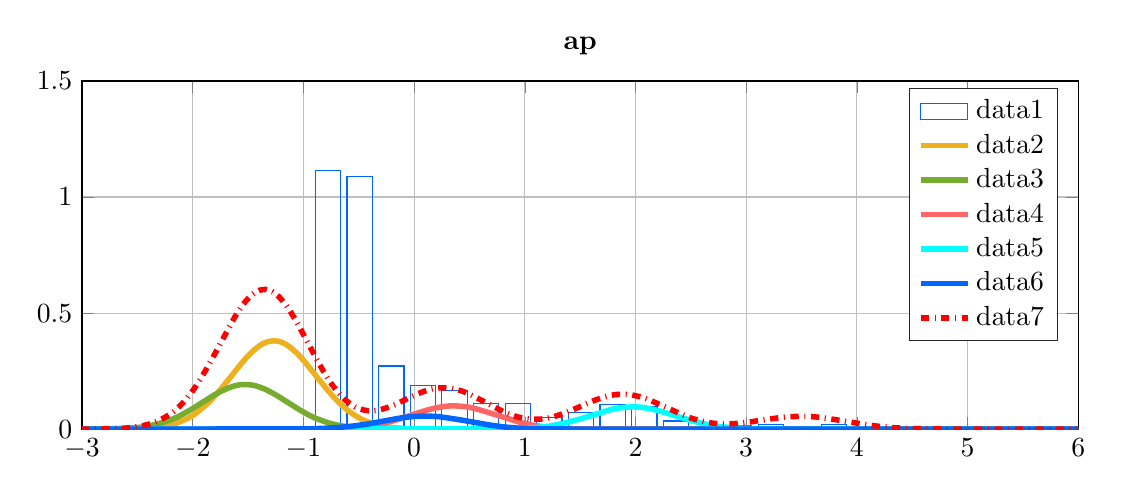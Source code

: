 % This file was created by matlab2tikz.
%
%The latest updates can be retrieved from
%  http://www.mathworks.com/matlabcentral/fileexchange/22022-matlab2tikz-matlab2tikz
%where you can also make suggestions and rate matlab2tikz.
%
\definecolor{mycolor1}{rgb}{0.0,0.4,1.0}%
\definecolor{mycolor2}{rgb}{0.929,0.694,0.125}%
\definecolor{mycolor3}{rgb}{0.466,0.674,0.188}%
\definecolor{mycolor4}{rgb}{0.0,1.0,1.0}%
%
\begin{tikzpicture}

\begin{axis}[%
width=4.981in,
height=1.741in,
at={(0.836in,0.243in)},
scale only axis,
bar shift auto,
xmin=-3,
xmax=6,
ymin=0,
ymax=1.5,
axis background/.style={fill=white},
title style={font=\bfseries},
title={ap},
xmajorgrids,
ymajorgrids,
legend style={legend cell align=left, align=left, draw=white!15!black}
]
\addplot[ybar, bar width=0.229, fill=white, fill opacity=0, draw=mycolor1, area legend] table[row sep=crcr] {%
-0.777	1.116\\
-0.492	1.088\\
-0.206	0.272\\
0.08	0.188\\
0.365	0.167\\
0.651	0.112\\
0.937	0.112\\
1.222	0.049\\
1.508	0.07\\
1.794	0.105\\
2.08	0.098\\
2.365	0.035\\
2.651	0.007\\
2.937	0.014\\
3.222	0.021\\
3.508	0.007\\
3.794	0.021\\
4.079	0.007\\
4.365	0.007\\
4.651	0.007\\
};
\addplot[forget plot, color=white!15!black] table[row sep=crcr] {%
-3	0\\
6	0\\
};
\addlegendentry{data1}

\addplot [color=mycolor2, line width=2.0pt]
  table[row sep=crcr]{%
-3.01	1.033e-05\\
-2.56	0.001\\
-2.42	0.004\\
-2.33	0.008\\
-2.26	0.013\\
-2.2	0.019\\
-2.14	0.027\\
-2.09	0.037\\
-2.04	0.048\\
-1.99	0.062\\
-1.94	0.08\\
-1.89	0.1\\
-1.84	0.122\\
-1.79	0.148\\
-1.73	0.182\\
-1.65	0.229\\
-1.56	0.283\\
-1.51	0.311\\
-1.47	0.33\\
-1.43	0.347\\
-1.4	0.358\\
-1.37	0.367\\
-1.34	0.374\\
-1.31	0.378\\
-1.28	0.38\\
-1.25	0.38\\
-1.22	0.378\\
-1.19	0.373\\
-1.16	0.366\\
-1.13	0.356\\
-1.1	0.345\\
-1.06	0.328\\
-1.02	0.308\\
-0.97	0.28\\
-0.89	0.232\\
-0.79	0.173\\
-0.73	0.14\\
-0.68	0.115\\
-0.63	0.093\\
-0.58	0.074\\
-0.53	0.058\\
-0.48	0.044\\
-0.43	0.033\\
-0.38	0.025\\
-0.32	0.017\\
-0.26	0.011\\
-0.19	0.007\\
-0.1	0.003\\
0.02	0.001\\
0.22	0.0\\
0.96	1.305e-08\\
6.01	0\\
};
\addlegendentry{data2}

\addplot [color=mycolor3, line width=2.0pt]
  table[row sep=crcr]{%
-3.01	9.417e-05\\
-2.71	0.002\\
-2.58	0.004\\
-2.48	0.008\\
-2.4	0.014\\
-2.33	0.021\\
-2.26	0.03\\
-2.2	0.04\\
-2.14	0.052\\
-2.08	0.067\\
-2.01	0.086\\
-1.91	0.116\\
-1.8	0.149\\
-1.74	0.164\\
-1.69	0.175\\
-1.64	0.184\\
-1.6	0.189\\
-1.56	0.192\\
-1.52	0.192\\
-1.48	0.191\\
-1.44	0.188\\
-1.4	0.182\\
-1.35	0.173\\
-1.3	0.161\\
-1.24	0.145\\
-1.14	0.115\\
-1.03	0.082\\
-0.96	0.063\\
-0.9	0.049\\
-0.84	0.038\\
-0.78	0.028\\
-0.71	0.019\\
-0.64	0.013\\
-0.56	0.008\\
-0.46	0.004\\
-0.33	0.001\\
-0.12	0.0\\
0.58	4.067e-08\\
6.01	0\\
};
\addlegendentry{data3}

\addplot [color=white!40!red, line width=2.0pt]
  table[row sep=crcr]{%
-3.01	0\\
-0.78	0.001\\
-0.62	0.004\\
-0.5	0.008\\
-0.4	0.014\\
-0.31	0.021\\
-0.22	0.032\\
-0.13	0.044\\
0.02	0.068\\
0.13	0.084\\
0.2	0.092\\
0.26	0.097\\
0.32	0.1\\
0.38	0.1\\
0.44	0.098\\
0.5	0.094\\
0.57	0.086\\
0.65	0.075\\
0.96	0.029\\
1.05	0.019\\
1.14	0.012\\
1.24	0.007\\
1.35	0.003\\
1.5	0.001\\
1.75	0.0\\
2.86	3.858e-11\\
6.01	0\\
};
\addlegendentry{data4}

\addplot [color=mycolor4, line width=2.0pt]
  table[row sep=crcr]{%
-3.01	0\\
0.84	0.001\\
1	0.004\\
1.12	0.008\\
1.22	0.013\\
1.31	0.021\\
1.4	0.031\\
1.5	0.044\\
1.79	0.086\\
1.86	0.092\\
1.92	0.095\\
1.98	0.096\\
2.04	0.095\\
2.1	0.091\\
2.17	0.084\\
2.25	0.074\\
2.39	0.053\\
2.51	0.036\\
2.6	0.025\\
2.69	0.016\\
2.78	0.01\\
2.88	0.006\\
3	0.003\\
3.17	0.001\\
3.49	3.359e-05\\
6.01	0\\
};
\addlegendentry{data5}

\addplot [color=mycolor1, line width=2.0pt]
  table[row sep=crcr]{%
-3.01	0\\
-0.97	0.001\\
-0.79	0.004\\
-0.66	0.008\\
-0.54	0.014\\
-0.42	0.022\\
-0.25	0.037\\
-0.11	0.049\\
-0.02	0.054\\
0.06	0.056\\
0.14	0.056\\
0.22	0.054\\
0.31	0.048\\
0.42	0.04\\
0.68	0.018\\
0.8	0.01\\
0.92	0.005\\
1.06	0.002\\
1.25	0.001\\
1.63	1.688e-05\\
6.01	0\\
};
\addlegendentry{data6}

\addplot [color=red, dashdotted, line width=2.0pt]
  table[row sep=crcr]{%
-3.01	0.0\\
-2.74	0.002\\
-2.62	0.004\\
-2.53	0.008\\
-2.46	0.014\\
-2.4	0.021\\
-2.35	0.028\\
-2.3	0.038\\
-2.25	0.051\\
-2.21	0.063\\
-2.17	0.077\\
-2.13	0.094\\
-2.09	0.113\\
-2.05	0.135\\
-2.01	0.159\\
-1.97	0.186\\
-1.93	0.216\\
-1.88	0.256\\
-1.82	0.307\\
-1.62	0.483\\
-1.58	0.513\\
-1.55	0.534\\
-1.52	0.552\\
-1.49	0.568\\
-1.46	0.581\\
-1.43	0.591\\
-1.4	0.598\\
-1.37	0.601\\
-1.34	0.602\\
-1.31	0.598\\
-1.28	0.592\\
-1.25	0.582\\
-1.22	0.57\\
-1.19	0.554\\
-1.16	0.536\\
-1.13	0.516\\
-1.09	0.485\\
-1.04	0.444\\
-0.97	0.381\\
-0.87	0.292\\
-0.82	0.25\\
-0.78	0.219\\
-0.74	0.191\\
-0.7	0.166\\
-0.66	0.144\\
-0.62	0.125\\
-0.59	0.114\\
-0.56	0.104\\
-0.53	0.095\\
-0.49	0.087\\
-0.45	0.082\\
-0.41	0.079\\
-0.37	0.079\\
-0.33	0.081\\
-0.28	0.087\\
-0.23	0.095\\
-0.17	0.106\\
-0.08	0.127\\
0.03	0.152\\
0.09	0.163\\
0.14	0.171\\
0.19	0.176\\
0.24	0.178\\
0.29	0.178\\
0.34	0.176\\
0.39	0.17\\
0.44	0.163\\
0.5	0.151\\
0.57	0.134\\
0.82	0.072\\
0.88	0.061\\
0.94	0.052\\
0.99	0.047\\
1.04	0.044\\
1.09	0.043\\
1.14	0.043\\
1.19	0.046\\
1.25	0.052\\
1.31	0.061\\
1.38	0.073\\
1.47	0.091\\
1.64	0.126\\
1.71	0.137\\
1.77	0.145\\
1.82	0.149\\
1.87	0.15\\
1.92	0.15\\
1.97	0.147\\
2.02	0.142\\
2.08	0.134\\
2.14	0.123\\
2.22	0.106\\
2.43	0.061\\
2.5	0.048\\
2.57	0.038\\
2.64	0.03\\
2.71	0.025\\
2.78	0.023\\
2.85	0.023\\
2.93	0.025\\
3.02	0.03\\
3.16	0.04\\
3.31	0.05\\
3.4	0.054\\
3.48	0.055\\
3.56	0.055\\
3.64	0.052\\
3.74	0.046\\
3.87	0.036\\
4.1	0.018\\
4.22	0.011\\
4.34	0.006\\
4.48	0.003\\
4.66	0.001\\
4.99	4.445e-05\\
6.01	6.212e-11\\
};
\addlegendentry{data7}

\end{axis}
\end{tikzpicture}%